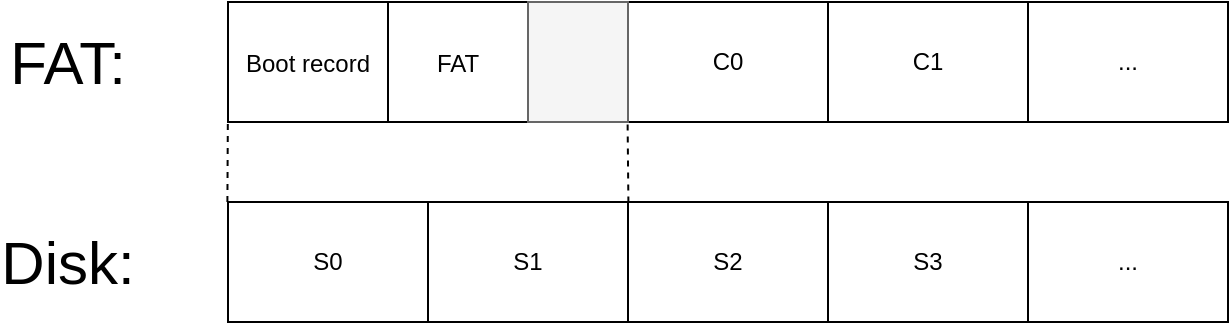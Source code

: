<mxfile version="12.2.6" type="device" pages="1"><diagram id="JrMiwuHwTVb9cMl0UHrg" name="Page-1"><mxGraphModel dx="1117" dy="663" grid="1" gridSize="10" guides="1" tooltips="1" connect="1" arrows="1" fold="1" page="1" pageScale="1" pageWidth="827" pageHeight="1169" math="0" shadow="0"><root><mxCell id="0"/><mxCell id="1" parent="0"/><mxCell id="vJCxNxgk2nEDBsEgEPYs-2" value="" style="rounded=0;whiteSpace=wrap;html=1;" vertex="1" parent="1"><mxGeometry x="170" y="240" width="500" height="60" as="geometry"/></mxCell><mxCell id="vJCxNxgk2nEDBsEgEPYs-1" value="S0" style="rounded=0;whiteSpace=wrap;html=1;" vertex="1" parent="1"><mxGeometry x="170" y="240" width="100" height="60" as="geometry"/></mxCell><mxCell id="vJCxNxgk2nEDBsEgEPYs-3" value="S1" style="rounded=0;whiteSpace=wrap;html=1;" vertex="1" parent="1"><mxGeometry x="270" y="240" width="100" height="60" as="geometry"/></mxCell><mxCell id="vJCxNxgk2nEDBsEgEPYs-4" value="S2" style="rounded=0;whiteSpace=wrap;html=1;" vertex="1" parent="1"><mxGeometry x="370" y="240" width="100" height="60" as="geometry"/></mxCell><mxCell id="vJCxNxgk2nEDBsEgEPYs-5" value="..." style="rounded=0;whiteSpace=wrap;html=1;" vertex="1" parent="1"><mxGeometry x="570" y="240" width="100" height="60" as="geometry"/></mxCell><mxCell id="vJCxNxgk2nEDBsEgEPYs-6" value="Disk:" style="text;html=1;strokeColor=none;fillColor=none;align=center;verticalAlign=middle;whiteSpace=wrap;rounded=0;fontSize=30;" vertex="1" parent="1"><mxGeometry x="70" y="260" width="40" height="20" as="geometry"/></mxCell><mxCell id="vJCxNxgk2nEDBsEgEPYs-8" value="&lt;font style=&quot;font-size: 12px&quot;&gt;Boot record&lt;br&gt;&lt;/font&gt;" style="rounded=0;whiteSpace=wrap;html=1;fontSize=30;verticalAlign=top;" vertex="1" parent="1"><mxGeometry x="170" y="140" width="80" height="60" as="geometry"/></mxCell><mxCell id="vJCxNxgk2nEDBsEgEPYs-9" value="&lt;font style=&quot;font-size: 12px&quot;&gt;FAT&lt;/font&gt;" style="rounded=0;whiteSpace=wrap;html=1;fontSize=30;verticalAlign=top;" vertex="1" parent="1"><mxGeometry x="250" y="140" width="70" height="60" as="geometry"/></mxCell><mxCell id="vJCxNxgk2nEDBsEgEPYs-10" value="C0" style="rounded=0;whiteSpace=wrap;html=1;fontSize=12;" vertex="1" parent="1"><mxGeometry x="370" y="140" width="100" height="60" as="geometry"/></mxCell><mxCell id="vJCxNxgk2nEDBsEgEPYs-11" value="S3" style="rounded=0;whiteSpace=wrap;html=1;" vertex="1" parent="1"><mxGeometry x="470" y="240" width="100" height="60" as="geometry"/></mxCell><mxCell id="vJCxNxgk2nEDBsEgEPYs-12" value="C1" style="rounded=0;whiteSpace=wrap;html=1;fontSize=12;" vertex="1" parent="1"><mxGeometry x="470" y="140" width="100" height="60" as="geometry"/></mxCell><mxCell id="vJCxNxgk2nEDBsEgEPYs-13" value="..." style="rounded=0;whiteSpace=wrap;html=1;fontSize=12;" vertex="1" parent="1"><mxGeometry x="570" y="140" width="100" height="60" as="geometry"/></mxCell><mxCell id="vJCxNxgk2nEDBsEgEPYs-14" value="" style="rounded=0;whiteSpace=wrap;html=1;fontSize=12;fillColor=#f5f5f5;strokeColor=#666666;fontColor=#333333;" vertex="1" parent="1"><mxGeometry x="320" y="140" width="50" height="60" as="geometry"/></mxCell><mxCell id="vJCxNxgk2nEDBsEgEPYs-15" value="" style="endArrow=none;dashed=1;html=1;fontSize=12;entryX=-0.001;entryY=0.997;entryDx=0;entryDy=0;entryPerimeter=0;exitX=-0.003;exitY=0;exitDx=0;exitDy=0;exitPerimeter=0;" edge="1" parent="1" source="vJCxNxgk2nEDBsEgEPYs-1" target="vJCxNxgk2nEDBsEgEPYs-8"><mxGeometry width="50" height="50" relative="1" as="geometry"><mxPoint x="60" y="370" as="sourcePoint"/><mxPoint x="110" y="320" as="targetPoint"/></mxGeometry></mxCell><mxCell id="vJCxNxgk2nEDBsEgEPYs-16" value="" style="endArrow=none;dashed=1;html=1;fontSize=12;entryX=0.996;entryY=0.995;entryDx=0;entryDy=0;entryPerimeter=0;exitX=1.002;exitY=0.004;exitDx=0;exitDy=0;exitPerimeter=0;" edge="1" parent="1" source="vJCxNxgk2nEDBsEgEPYs-3" target="vJCxNxgk2nEDBsEgEPYs-14"><mxGeometry width="50" height="50" relative="1" as="geometry"><mxPoint x="330" y="260" as="sourcePoint"/><mxPoint x="380" y="210" as="targetPoint"/></mxGeometry></mxCell><mxCell id="vJCxNxgk2nEDBsEgEPYs-17" value="FAT:" style="text;html=1;strokeColor=none;fillColor=none;align=center;verticalAlign=middle;whiteSpace=wrap;rounded=0;fontSize=30;" vertex="1" parent="1"><mxGeometry x="70" y="160" width="40" height="20" as="geometry"/></mxCell></root></mxGraphModel></diagram></mxfile>
